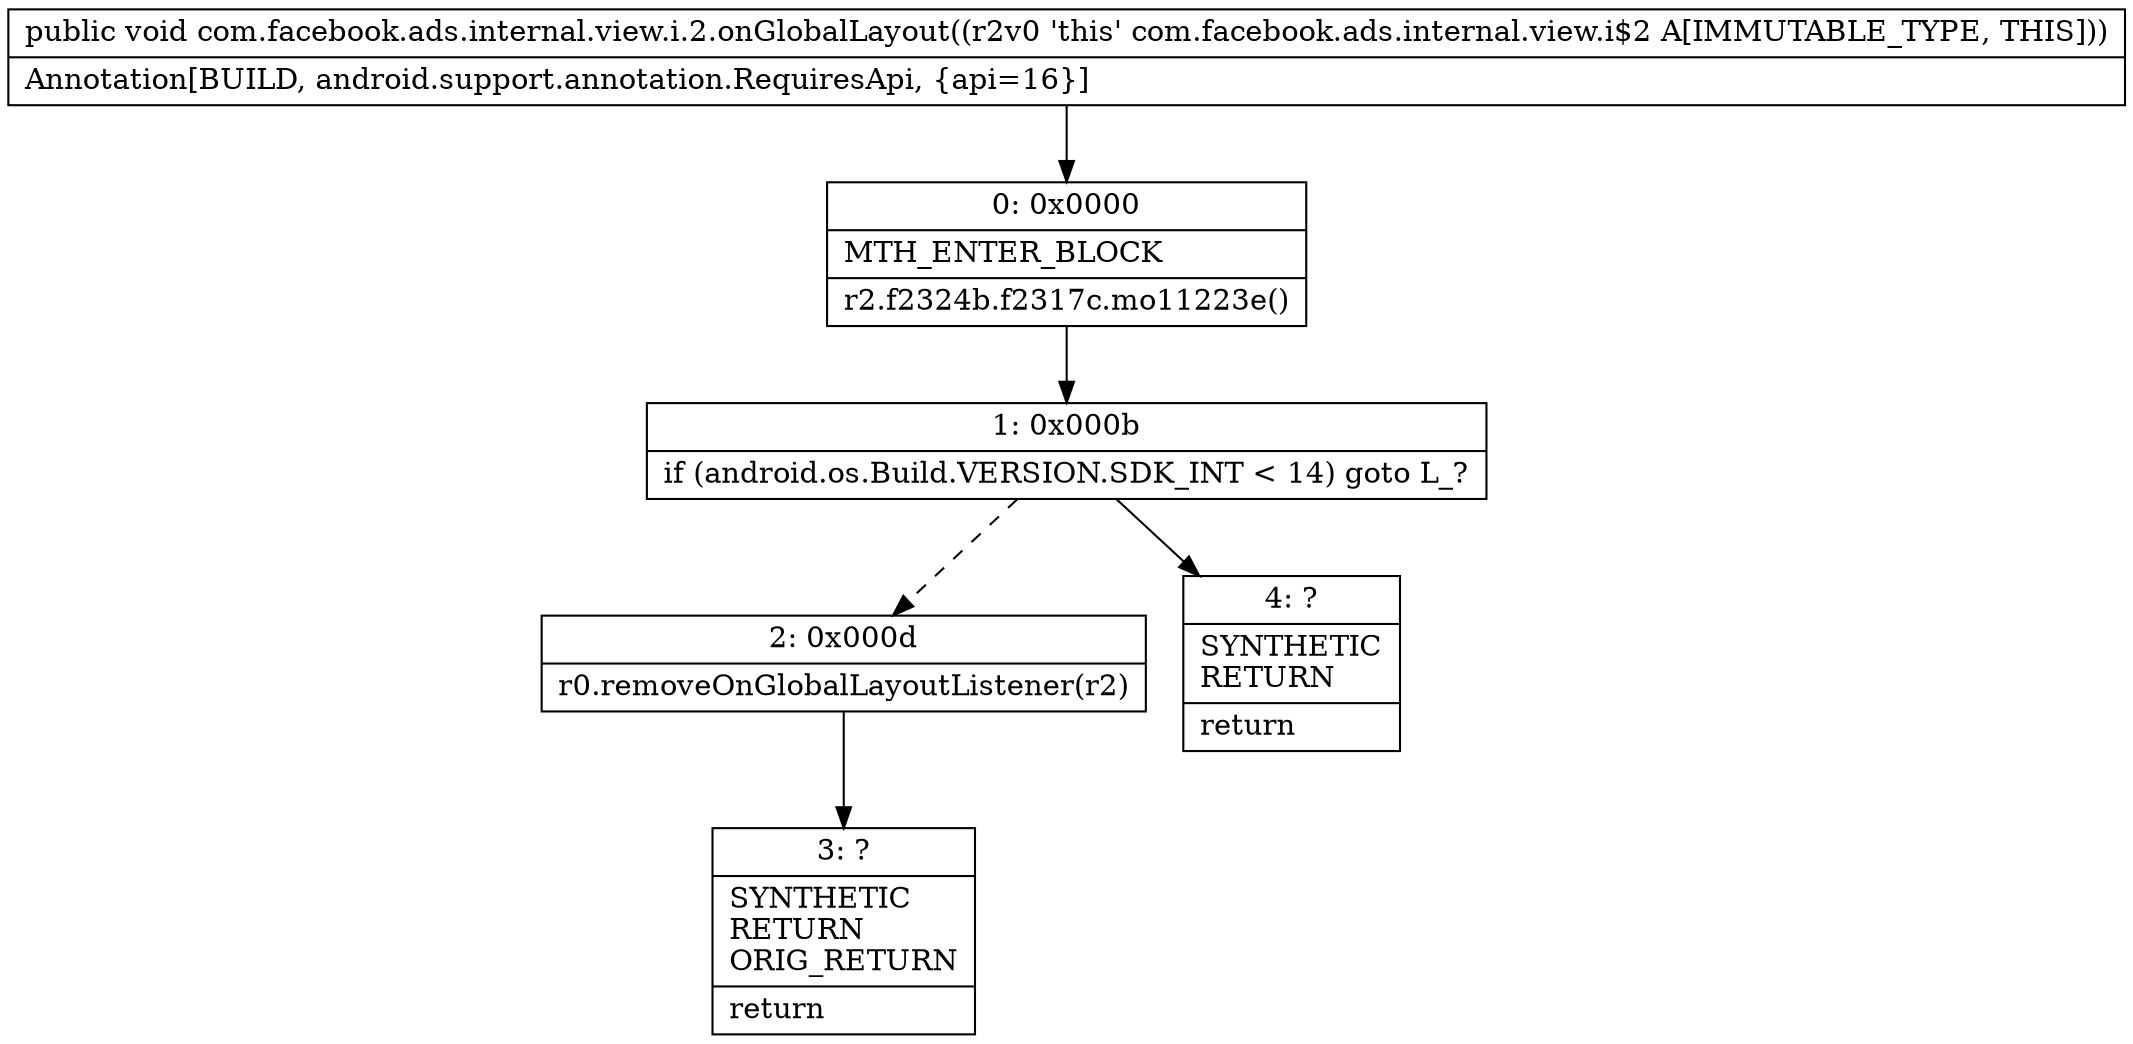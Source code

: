 digraph "CFG forcom.facebook.ads.internal.view.i.2.onGlobalLayout()V" {
Node_0 [shape=record,label="{0\:\ 0x0000|MTH_ENTER_BLOCK\l|r2.f2324b.f2317c.mo11223e()\l}"];
Node_1 [shape=record,label="{1\:\ 0x000b|if (android.os.Build.VERSION.SDK_INT \< 14) goto L_?\l}"];
Node_2 [shape=record,label="{2\:\ 0x000d|r0.removeOnGlobalLayoutListener(r2)\l}"];
Node_3 [shape=record,label="{3\:\ ?|SYNTHETIC\lRETURN\lORIG_RETURN\l|return\l}"];
Node_4 [shape=record,label="{4\:\ ?|SYNTHETIC\lRETURN\l|return\l}"];
MethodNode[shape=record,label="{public void com.facebook.ads.internal.view.i.2.onGlobalLayout((r2v0 'this' com.facebook.ads.internal.view.i$2 A[IMMUTABLE_TYPE, THIS]))  | Annotation[BUILD, android.support.annotation.RequiresApi, \{api=16\}]\l}"];
MethodNode -> Node_0;
Node_0 -> Node_1;
Node_1 -> Node_2[style=dashed];
Node_1 -> Node_4;
Node_2 -> Node_3;
}

